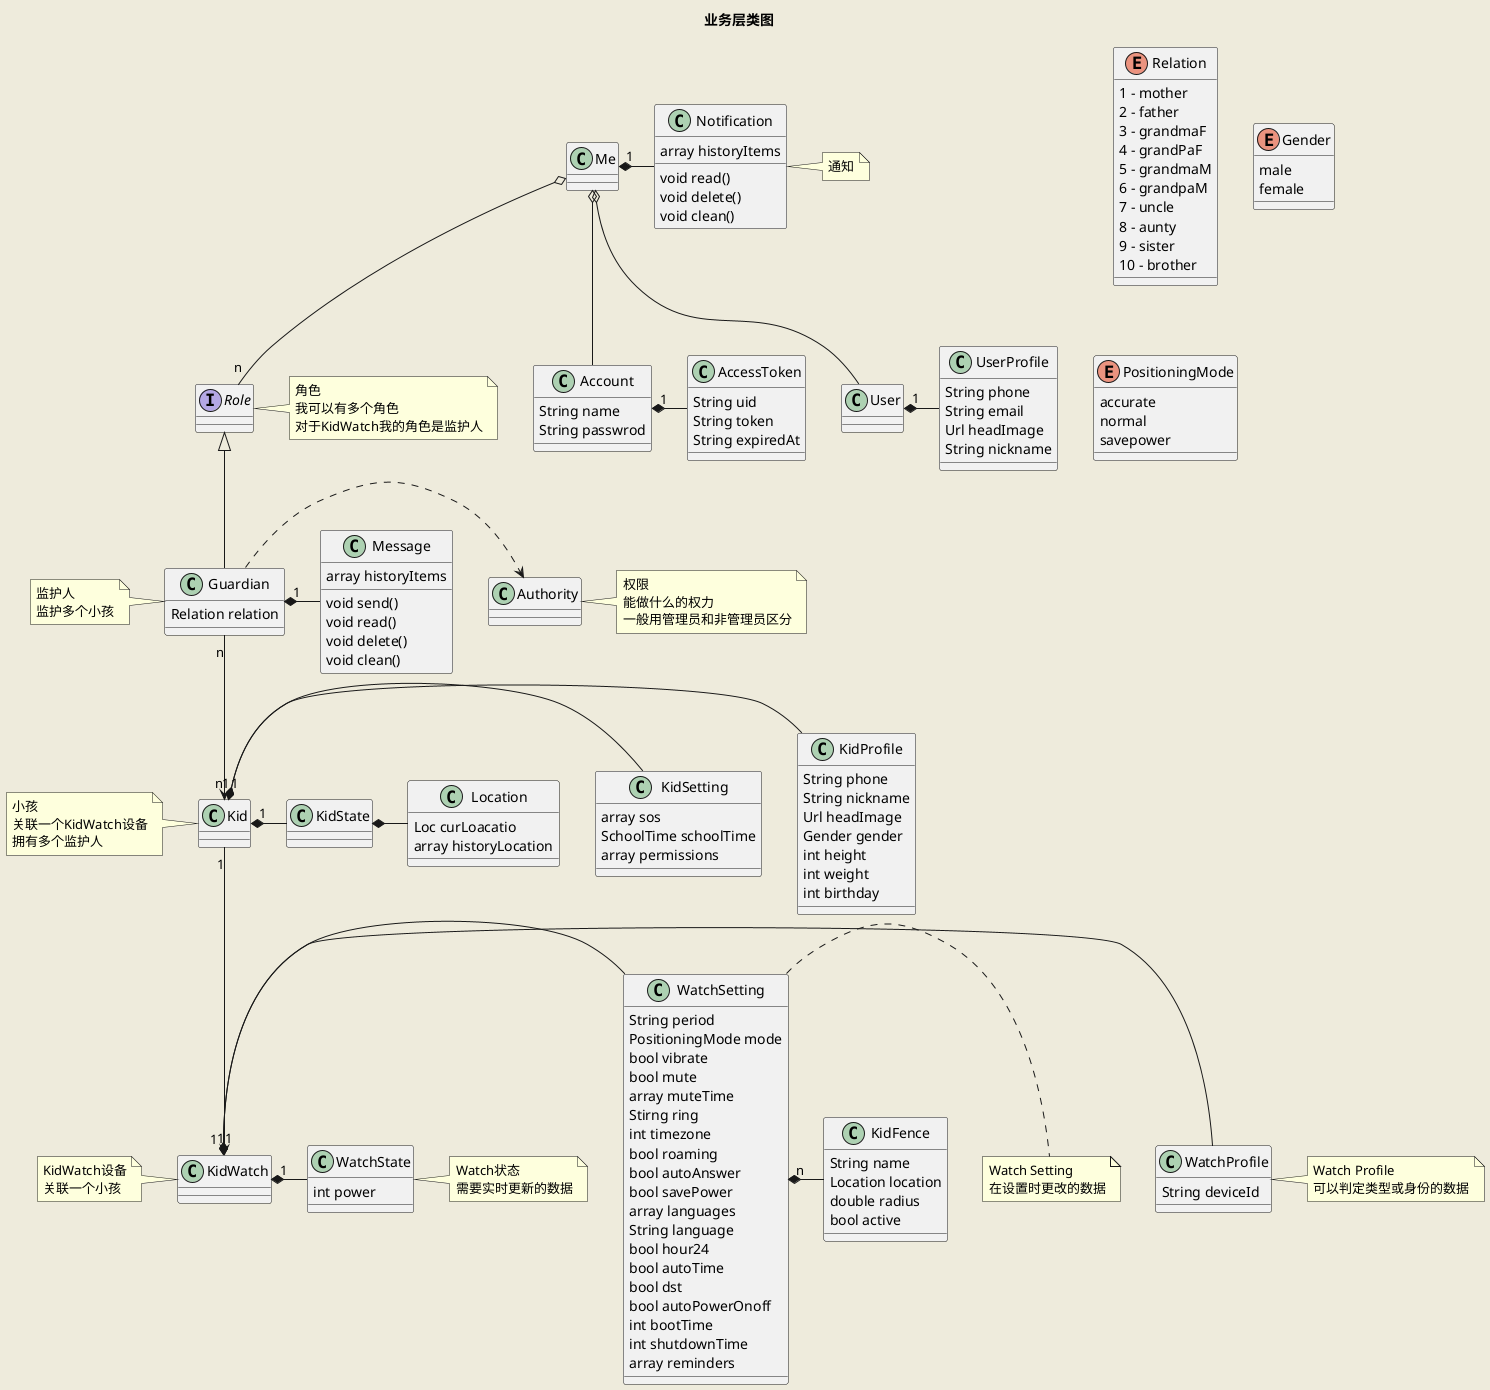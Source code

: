 @startuml

skinparam backgroundColor #EEEBDC
title 业务层类图

class Me {

}

Class Account {
    String name
    String passwrod
}

Class AccessToken {
    String uid
    String token
    String expiredAt
}

interface Role
note right
角色
我可以有多个角色
对于KidWatch我的角色是监护人
end note

Class Guardian {
    Relation relation
}
note left
监护人
监护多个小孩
end note

Class Kid
note left
小孩
关联一个KidWatch设备
拥有多个监护人
end note

Class KidProfile {
    String phone
    String nickname
    Url headImage
    Gender gender
    int height
    int weight
    int birthday
}

Class KidWatch
note left
KidWatch设备
关联一个小孩
end note

Class WatchProfile {
    String deviceId
}
note right
Watch Profile
可以判定类型或身份的数据
end note

Class WatchSetting {
    String period
    PositioningMode mode
    bool vibrate
    bool mute
    array muteTime
    Stirng ring
    int timezone
    bool roaming
    bool autoAnswer
    bool savePower
    array languages
    String language
    bool hour24
    bool autoTime
    bool dst
    bool autoPowerOnoff
    int bootTime
    int shutdownTime
    array reminders
}
note right
Watch Setting
在设置时更改的数据
end note

Class WatchState {
    int power
}
note right
Watch状态
需要实时更新的数据
end note

Class KidSetting {
    array sos
    SchoolTime schoolTime
    array permissions
}

Class KidFence {
    String name
    Location location
    double radius
    bool active
}
Class KidState {
}
Class Location {
    Loc curLoacatio
    array historyLocation
}

Class User {
}
Class UserProfile {
    String phone
    String email
    Url headImage
    String nickname
}

Class Message {
    array historyItems
    void send()
    void read()
    void delete()
    void clean()
}

Class Notification {
    array historyItems
    void read()
    void delete()
    void clean()
}
note right
通知
end note

Class Authority {
}
note right
权限
能做什么的权力
一般用管理员和非管理员区分
end note

Role <|-- Guardian
Me o--"n" Role
Me o-- User
Me o-- Account

Guardian "n"-->"n" Kid
Kid "1"-->"1" KidWatch

Account "1"*- AccessToken
User "1"*- UserProfile

Kid "1"*- KidProfile
Kid "1"*- KidSetting
Kid "1"*- KidState
KidState *- Location

KidWatch "1"*- WatchProfile
KidWatch "1"*- WatchSetting
KidWatch "1"*- WatchState
WatchSetting "n"*- KidFence

Guardian "1"*- Message
Guardian .> Authority
Me "1"*- Notification


enum Relation {
1 - mother
2 - father
3 - grandmaF
4 - grandPaF
5 - grandmaM
6 - grandpaM
7 - uncle
8 - aunty
9 - sister
10 - brother
}

enum Gender {
male
female
}

enum PositioningMode {
accurate
normal
savepower
}

@enduml